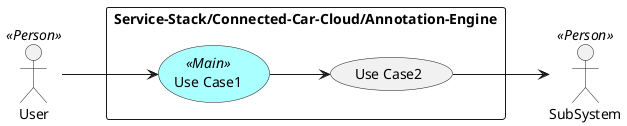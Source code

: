 @startuml

left to right direction

skinparam usecase {
  BackgroudnColor #ffffaa
  BackgroundColor<<Main>> #aaffff
}
actor :User: <<Person>>
actor :SubSystem: <<Person>>


rectangle "Service-Stack/Connected-Car-Cloud/Annotation-Engine" {
UseCase UC1 <<Main>> as "Use Case1"
UseCase UC2  as "Use Case2"


User --> UC1
UC1 --> UC2
UC2 --> SubSystem
}

@enduml
